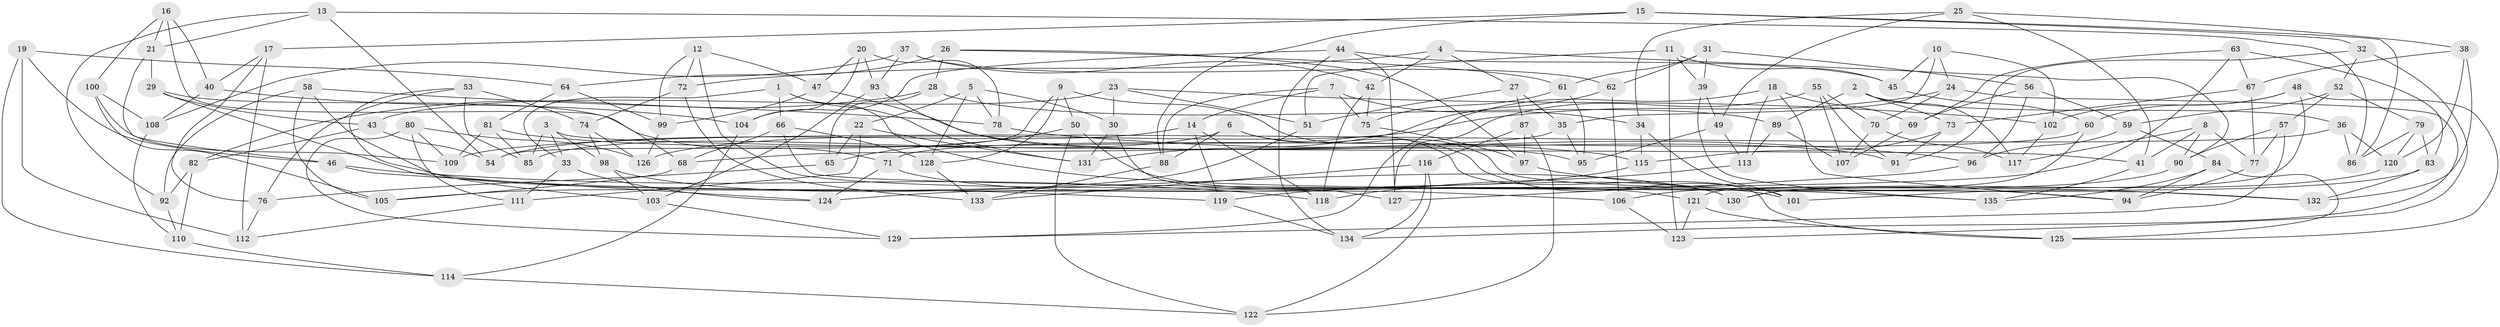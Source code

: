 // coarse degree distribution, {4: 0.4431818181818182, 6: 0.48863636363636365, 5: 0.045454545454545456, 3: 0.022727272727272728}
// Generated by graph-tools (version 1.1) at 2025/52/02/27/25 19:52:33]
// undirected, 135 vertices, 270 edges
graph export_dot {
graph [start="1"]
  node [color=gray90,style=filled];
  1;
  2;
  3;
  4;
  5;
  6;
  7;
  8;
  9;
  10;
  11;
  12;
  13;
  14;
  15;
  16;
  17;
  18;
  19;
  20;
  21;
  22;
  23;
  24;
  25;
  26;
  27;
  28;
  29;
  30;
  31;
  32;
  33;
  34;
  35;
  36;
  37;
  38;
  39;
  40;
  41;
  42;
  43;
  44;
  45;
  46;
  47;
  48;
  49;
  50;
  51;
  52;
  53;
  54;
  55;
  56;
  57;
  58;
  59;
  60;
  61;
  62;
  63;
  64;
  65;
  66;
  67;
  68;
  69;
  70;
  71;
  72;
  73;
  74;
  75;
  76;
  77;
  78;
  79;
  80;
  81;
  82;
  83;
  84;
  85;
  86;
  87;
  88;
  89;
  90;
  91;
  92;
  93;
  94;
  95;
  96;
  97;
  98;
  99;
  100;
  101;
  102;
  103;
  104;
  105;
  106;
  107;
  108;
  109;
  110;
  111;
  112;
  113;
  114;
  115;
  116;
  117;
  118;
  119;
  120;
  121;
  122;
  123;
  124;
  125;
  126;
  127;
  128;
  129;
  130;
  131;
  132;
  133;
  134;
  135;
  1 -- 131;
  1 -- 135;
  1 -- 33;
  1 -- 66;
  2 -- 36;
  2 -- 73;
  2 -- 89;
  2 -- 117;
  3 -- 41;
  3 -- 98;
  3 -- 33;
  3 -- 85;
  4 -- 42;
  4 -- 72;
  4 -- 27;
  4 -- 90;
  5 -- 22;
  5 -- 128;
  5 -- 78;
  5 -- 30;
  6 -- 101;
  6 -- 85;
  6 -- 88;
  6 -- 125;
  7 -- 14;
  7 -- 88;
  7 -- 34;
  7 -- 75;
  8 -- 117;
  8 -- 90;
  8 -- 41;
  8 -- 77;
  9 -- 94;
  9 -- 128;
  9 -- 50;
  9 -- 54;
  10 -- 102;
  10 -- 35;
  10 -- 24;
  10 -- 45;
  11 -- 45;
  11 -- 51;
  11 -- 39;
  11 -- 123;
  12 -- 101;
  12 -- 47;
  12 -- 99;
  12 -- 72;
  13 -- 92;
  13 -- 54;
  13 -- 21;
  13 -- 86;
  14 -- 54;
  14 -- 118;
  14 -- 119;
  15 -- 88;
  15 -- 32;
  15 -- 17;
  15 -- 86;
  16 -- 40;
  16 -- 100;
  16 -- 21;
  16 -- 68;
  17 -- 40;
  17 -- 76;
  17 -- 112;
  18 -- 113;
  18 -- 129;
  18 -- 69;
  18 -- 94;
  19 -- 64;
  19 -- 114;
  19 -- 112;
  19 -- 46;
  20 -- 47;
  20 -- 93;
  20 -- 78;
  20 -- 104;
  21 -- 46;
  21 -- 29;
  22 -- 131;
  22 -- 111;
  22 -- 65;
  23 -- 51;
  23 -- 30;
  23 -- 43;
  23 -- 102;
  24 -- 134;
  24 -- 126;
  24 -- 70;
  25 -- 34;
  25 -- 41;
  25 -- 38;
  25 -- 49;
  26 -- 97;
  26 -- 28;
  26 -- 64;
  26 -- 61;
  27 -- 87;
  27 -- 51;
  27 -- 35;
  28 -- 89;
  28 -- 82;
  28 -- 65;
  29 -- 119;
  29 -- 71;
  29 -- 43;
  30 -- 131;
  30 -- 127;
  31 -- 62;
  31 -- 39;
  31 -- 56;
  31 -- 61;
  32 -- 91;
  32 -- 52;
  32 -- 123;
  33 -- 111;
  33 -- 124;
  34 -- 115;
  34 -- 101;
  35 -- 68;
  35 -- 95;
  36 -- 109;
  36 -- 120;
  36 -- 86;
  37 -- 42;
  37 -- 62;
  37 -- 108;
  37 -- 93;
  38 -- 120;
  38 -- 132;
  38 -- 67;
  39 -- 135;
  39 -- 49;
  40 -- 108;
  40 -- 104;
  41 -- 135;
  42 -- 118;
  42 -- 75;
  43 -- 82;
  43 -- 54;
  44 -- 45;
  44 -- 104;
  44 -- 134;
  44 -- 127;
  45 -- 60;
  46 -- 124;
  46 -- 118;
  47 -- 99;
  47 -- 91;
  48 -- 60;
  48 -- 121;
  48 -- 125;
  48 -- 102;
  49 -- 113;
  49 -- 95;
  50 -- 130;
  50 -- 65;
  50 -- 122;
  51 -- 105;
  52 -- 59;
  52 -- 79;
  52 -- 57;
  53 -- 85;
  53 -- 103;
  53 -- 76;
  53 -- 74;
  55 -- 127;
  55 -- 91;
  55 -- 70;
  55 -- 107;
  56 -- 59;
  56 -- 96;
  56 -- 69;
  57 -- 90;
  57 -- 129;
  57 -- 77;
  58 -- 92;
  58 -- 78;
  58 -- 105;
  58 -- 106;
  59 -- 96;
  59 -- 84;
  60 -- 130;
  60 -- 71;
  61 -- 75;
  61 -- 95;
  62 -- 131;
  62 -- 106;
  63 -- 69;
  63 -- 124;
  63 -- 67;
  63 -- 83;
  64 -- 81;
  64 -- 99;
  65 -- 76;
  66 -- 132;
  66 -- 128;
  66 -- 68;
  67 -- 73;
  67 -- 77;
  68 -- 105;
  69 -- 107;
  70 -- 117;
  70 -- 107;
  71 -- 124;
  71 -- 121;
  72 -- 74;
  72 -- 133;
  73 -- 115;
  73 -- 91;
  74 -- 126;
  74 -- 98;
  75 -- 97;
  76 -- 112;
  77 -- 94;
  78 -- 96;
  79 -- 120;
  79 -- 86;
  79 -- 83;
  80 -- 111;
  80 -- 129;
  80 -- 126;
  80 -- 109;
  81 -- 115;
  81 -- 109;
  81 -- 85;
  82 -- 110;
  82 -- 92;
  83 -- 132;
  83 -- 101;
  84 -- 94;
  84 -- 125;
  84 -- 135;
  87 -- 97;
  87 -- 116;
  87 -- 122;
  88 -- 133;
  89 -- 113;
  89 -- 107;
  90 -- 106;
  92 -- 110;
  93 -- 95;
  93 -- 103;
  96 -- 127;
  97 -- 132;
  98 -- 103;
  98 -- 130;
  99 -- 126;
  100 -- 109;
  100 -- 105;
  100 -- 108;
  102 -- 117;
  103 -- 129;
  104 -- 114;
  106 -- 123;
  108 -- 110;
  110 -- 114;
  111 -- 112;
  113 -- 118;
  114 -- 122;
  115 -- 119;
  116 -- 133;
  116 -- 122;
  116 -- 134;
  119 -- 134;
  120 -- 130;
  121 -- 123;
  121 -- 125;
  128 -- 133;
}
